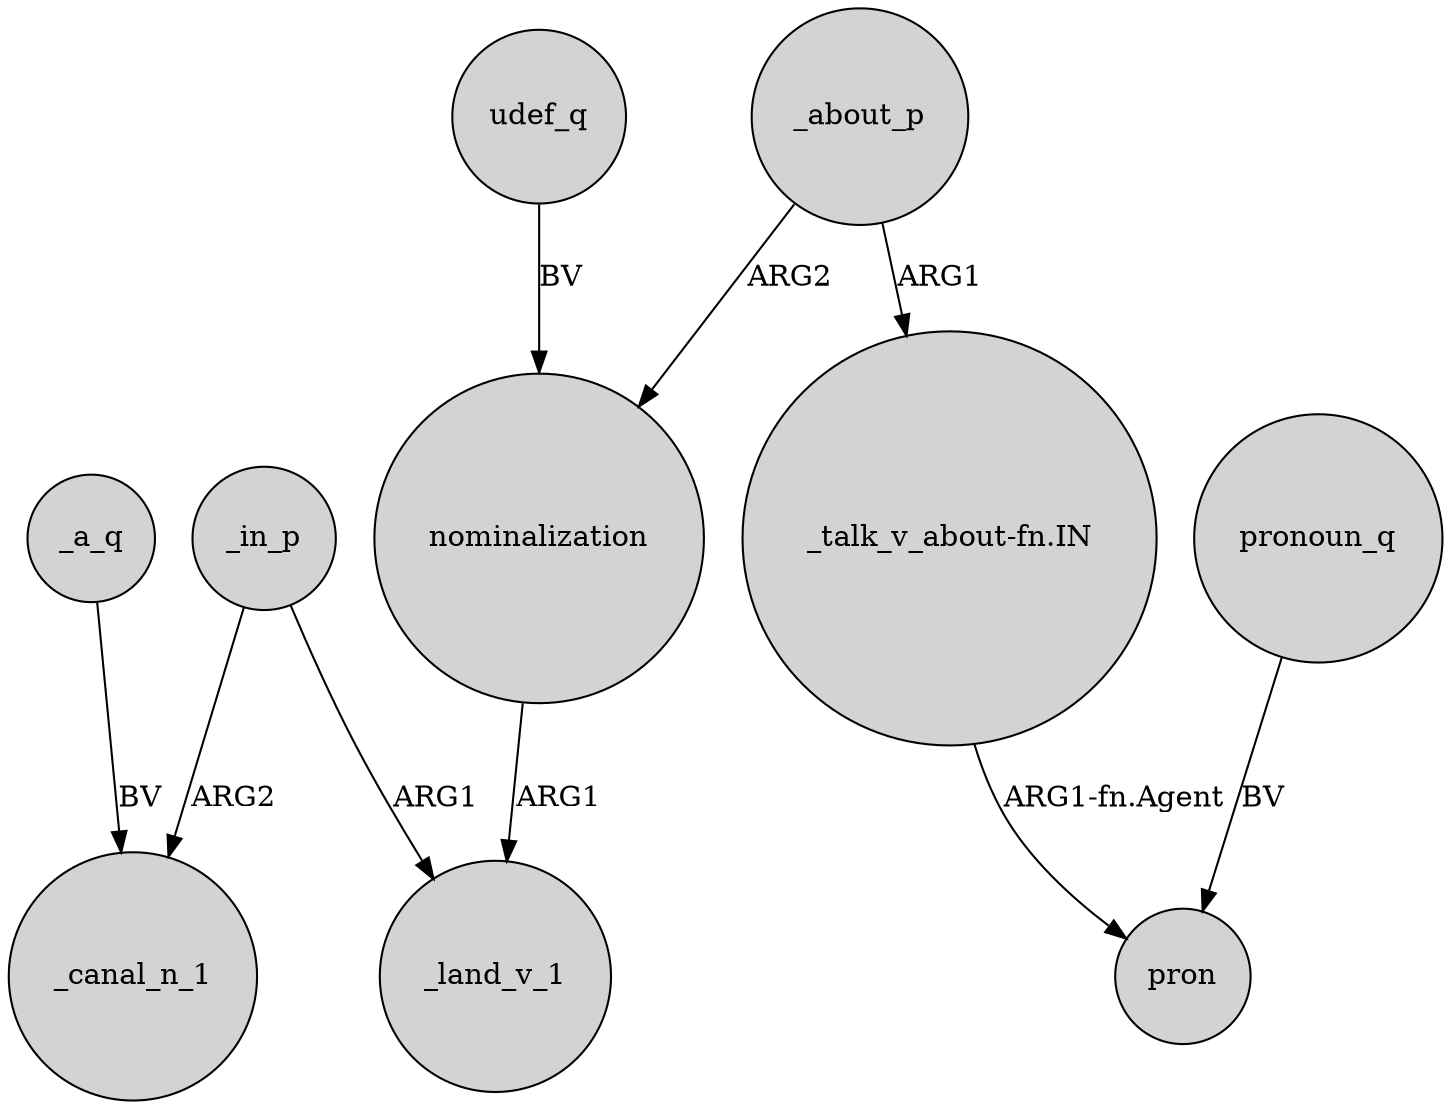 digraph {
	node [shape=circle style=filled]
	_in_p -> _canal_n_1 [label=ARG2]
	"_talk_v_about-fn.IN" -> pron [label="ARG1-fn.Agent"]
	_a_q -> _canal_n_1 [label=BV]
	_about_p -> "_talk_v_about-fn.IN" [label=ARG1]
	_in_p -> _land_v_1 [label=ARG1]
	nominalization -> _land_v_1 [label=ARG1]
	_about_p -> nominalization [label=ARG2]
	udef_q -> nominalization [label=BV]
	pronoun_q -> pron [label=BV]
}

